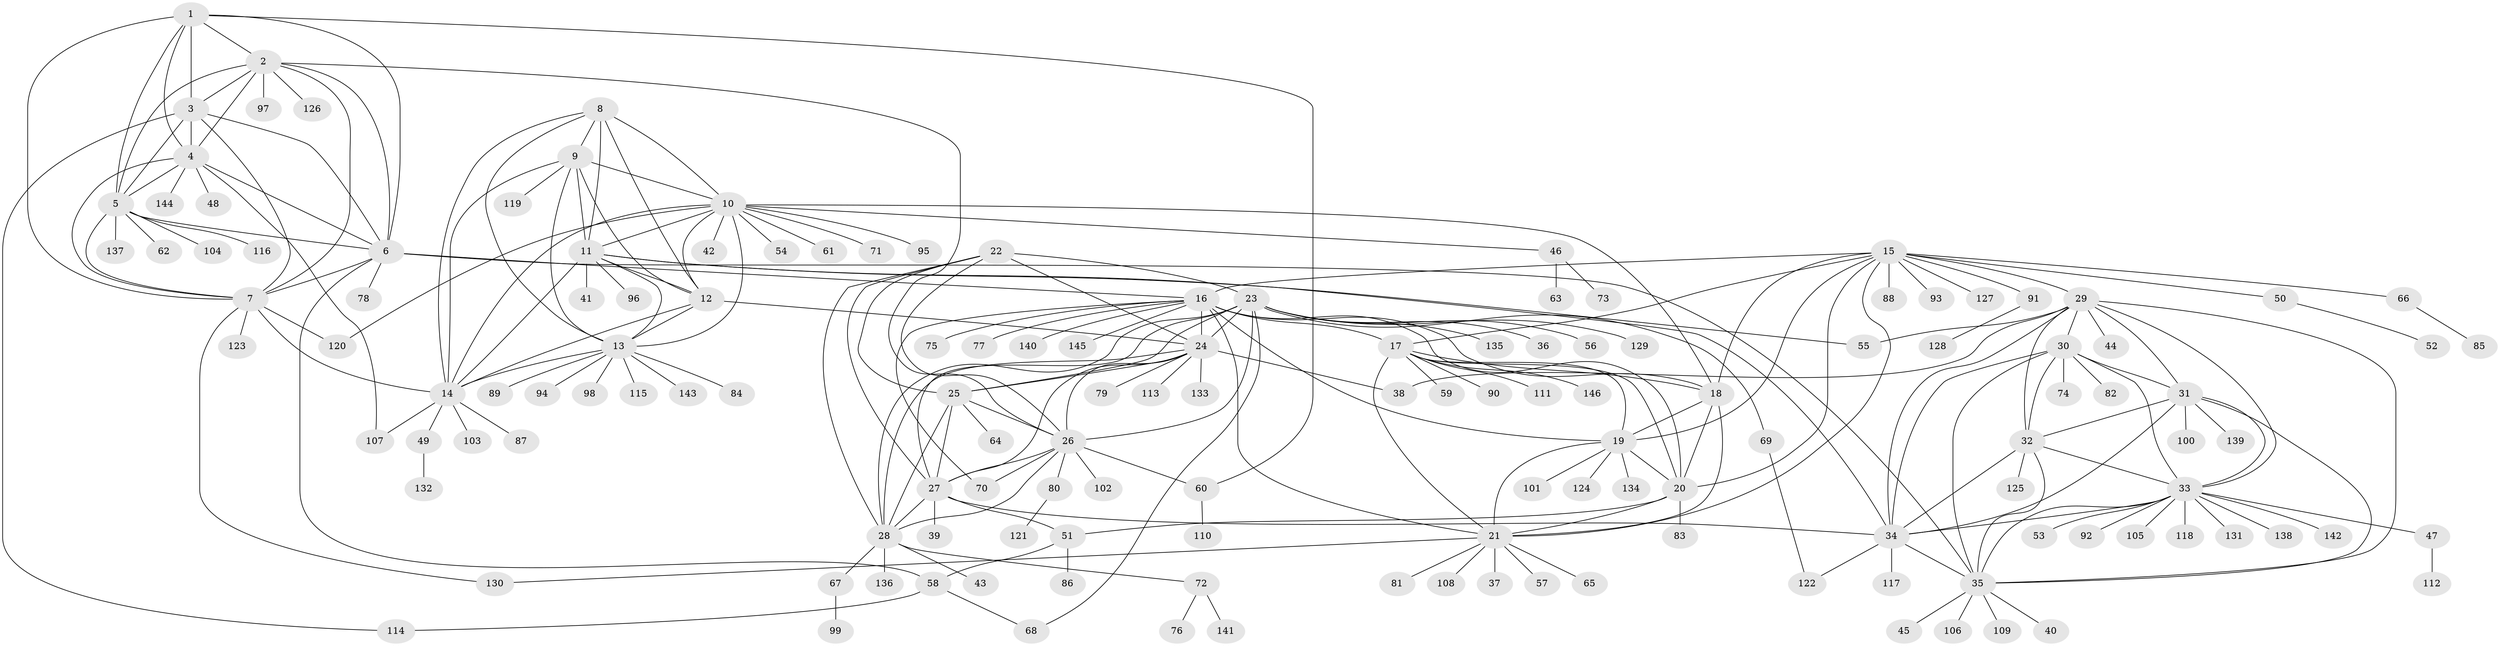 // coarse degree distribution, {7: 0.05217391304347826, 10: 0.034782608695652174, 11: 0.043478260869565216, 8: 0.02608695652173913, 3: 0.034782608695652174, 12: 0.017391304347826087, 13: 0.017391304347826087, 5: 0.017391304347826087, 6: 0.008695652173913044, 1: 0.6695652173913044, 2: 0.0782608695652174}
// Generated by graph-tools (version 1.1) at 2025/42/03/06/25 10:42:12]
// undirected, 146 vertices, 238 edges
graph export_dot {
graph [start="1"]
  node [color=gray90,style=filled];
  1;
  2;
  3;
  4;
  5;
  6;
  7;
  8;
  9;
  10;
  11;
  12;
  13;
  14;
  15;
  16;
  17;
  18;
  19;
  20;
  21;
  22;
  23;
  24;
  25;
  26;
  27;
  28;
  29;
  30;
  31;
  32;
  33;
  34;
  35;
  36;
  37;
  38;
  39;
  40;
  41;
  42;
  43;
  44;
  45;
  46;
  47;
  48;
  49;
  50;
  51;
  52;
  53;
  54;
  55;
  56;
  57;
  58;
  59;
  60;
  61;
  62;
  63;
  64;
  65;
  66;
  67;
  68;
  69;
  70;
  71;
  72;
  73;
  74;
  75;
  76;
  77;
  78;
  79;
  80;
  81;
  82;
  83;
  84;
  85;
  86;
  87;
  88;
  89;
  90;
  91;
  92;
  93;
  94;
  95;
  96;
  97;
  98;
  99;
  100;
  101;
  102;
  103;
  104;
  105;
  106;
  107;
  108;
  109;
  110;
  111;
  112;
  113;
  114;
  115;
  116;
  117;
  118;
  119;
  120;
  121;
  122;
  123;
  124;
  125;
  126;
  127;
  128;
  129;
  130;
  131;
  132;
  133;
  134;
  135;
  136;
  137;
  138;
  139;
  140;
  141;
  142;
  143;
  144;
  145;
  146;
  1 -- 2;
  1 -- 3;
  1 -- 4;
  1 -- 5;
  1 -- 6;
  1 -- 7;
  1 -- 60;
  2 -- 3;
  2 -- 4;
  2 -- 5;
  2 -- 6;
  2 -- 7;
  2 -- 26;
  2 -- 97;
  2 -- 126;
  3 -- 4;
  3 -- 5;
  3 -- 6;
  3 -- 7;
  3 -- 114;
  4 -- 5;
  4 -- 6;
  4 -- 7;
  4 -- 48;
  4 -- 107;
  4 -- 144;
  5 -- 6;
  5 -- 7;
  5 -- 62;
  5 -- 104;
  5 -- 116;
  5 -- 137;
  6 -- 7;
  6 -- 16;
  6 -- 35;
  6 -- 58;
  6 -- 78;
  7 -- 14;
  7 -- 120;
  7 -- 123;
  7 -- 130;
  8 -- 9;
  8 -- 10;
  8 -- 11;
  8 -- 12;
  8 -- 13;
  8 -- 14;
  9 -- 10;
  9 -- 11;
  9 -- 12;
  9 -- 13;
  9 -- 14;
  9 -- 119;
  10 -- 11;
  10 -- 12;
  10 -- 13;
  10 -- 14;
  10 -- 18;
  10 -- 42;
  10 -- 46;
  10 -- 54;
  10 -- 61;
  10 -- 71;
  10 -- 95;
  10 -- 120;
  11 -- 12;
  11 -- 13;
  11 -- 14;
  11 -- 34;
  11 -- 41;
  11 -- 55;
  11 -- 96;
  12 -- 13;
  12 -- 14;
  12 -- 24;
  13 -- 14;
  13 -- 84;
  13 -- 89;
  13 -- 94;
  13 -- 98;
  13 -- 115;
  13 -- 143;
  14 -- 49;
  14 -- 87;
  14 -- 103;
  14 -- 107;
  15 -- 16;
  15 -- 17;
  15 -- 18;
  15 -- 19;
  15 -- 20;
  15 -- 21;
  15 -- 29;
  15 -- 50;
  15 -- 66;
  15 -- 88;
  15 -- 91;
  15 -- 93;
  15 -- 127;
  16 -- 17;
  16 -- 18;
  16 -- 19;
  16 -- 20;
  16 -- 21;
  16 -- 24;
  16 -- 70;
  16 -- 75;
  16 -- 77;
  16 -- 140;
  16 -- 145;
  17 -- 18;
  17 -- 19;
  17 -- 20;
  17 -- 21;
  17 -- 59;
  17 -- 90;
  17 -- 111;
  17 -- 146;
  18 -- 19;
  18 -- 20;
  18 -- 21;
  19 -- 20;
  19 -- 21;
  19 -- 101;
  19 -- 124;
  19 -- 134;
  20 -- 21;
  20 -- 51;
  20 -- 83;
  21 -- 37;
  21 -- 57;
  21 -- 65;
  21 -- 81;
  21 -- 108;
  21 -- 130;
  22 -- 23;
  22 -- 24;
  22 -- 25;
  22 -- 26;
  22 -- 27;
  22 -- 28;
  23 -- 24;
  23 -- 25;
  23 -- 26;
  23 -- 27;
  23 -- 28;
  23 -- 36;
  23 -- 56;
  23 -- 68;
  23 -- 69;
  23 -- 129;
  23 -- 135;
  24 -- 25;
  24 -- 26;
  24 -- 27;
  24 -- 28;
  24 -- 38;
  24 -- 79;
  24 -- 113;
  24 -- 133;
  25 -- 26;
  25 -- 27;
  25 -- 28;
  25 -- 64;
  26 -- 27;
  26 -- 28;
  26 -- 60;
  26 -- 70;
  26 -- 80;
  26 -- 102;
  27 -- 28;
  27 -- 34;
  27 -- 39;
  27 -- 51;
  28 -- 43;
  28 -- 67;
  28 -- 72;
  28 -- 136;
  29 -- 30;
  29 -- 31;
  29 -- 32;
  29 -- 33;
  29 -- 34;
  29 -- 35;
  29 -- 38;
  29 -- 44;
  29 -- 55;
  30 -- 31;
  30 -- 32;
  30 -- 33;
  30 -- 34;
  30 -- 35;
  30 -- 74;
  30 -- 82;
  31 -- 32;
  31 -- 33;
  31 -- 34;
  31 -- 35;
  31 -- 100;
  31 -- 139;
  32 -- 33;
  32 -- 34;
  32 -- 35;
  32 -- 125;
  33 -- 34;
  33 -- 35;
  33 -- 47;
  33 -- 53;
  33 -- 92;
  33 -- 105;
  33 -- 118;
  33 -- 131;
  33 -- 138;
  33 -- 142;
  34 -- 35;
  34 -- 117;
  34 -- 122;
  35 -- 40;
  35 -- 45;
  35 -- 106;
  35 -- 109;
  46 -- 63;
  46 -- 73;
  47 -- 112;
  49 -- 132;
  50 -- 52;
  51 -- 58;
  51 -- 86;
  58 -- 68;
  58 -- 114;
  60 -- 110;
  66 -- 85;
  67 -- 99;
  69 -- 122;
  72 -- 76;
  72 -- 141;
  80 -- 121;
  91 -- 128;
}
